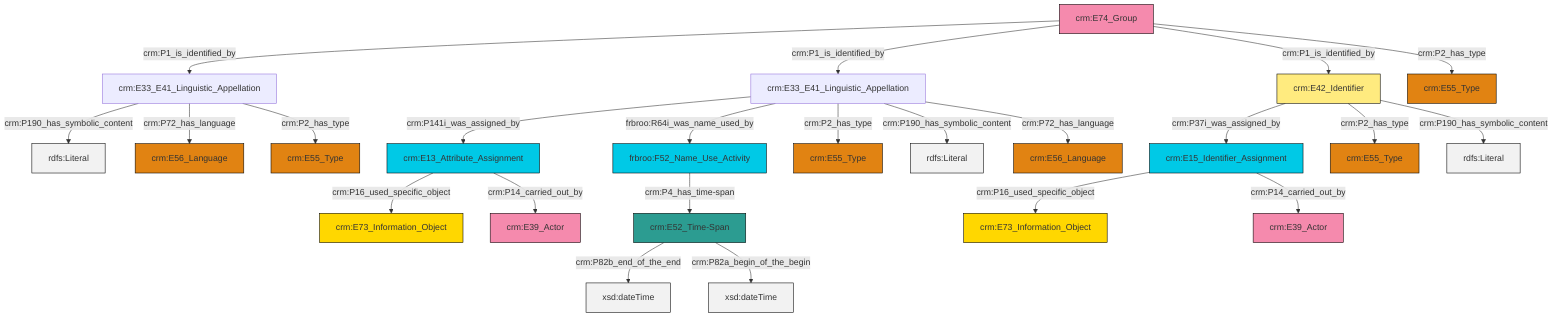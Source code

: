 graph TD
classDef Literal fill:#f2f2f2,stroke:#000000;
classDef CRM_Entity fill:#FFFFFF,stroke:#000000;
classDef Temporal_Entity fill:#00C9E6, stroke:#000000;
classDef Type fill:#E18312, stroke:#000000;
classDef Time-Span fill:#2C9C91, stroke:#000000;
classDef Appellation fill:#FFEB7F, stroke:#000000;
classDef Place fill:#008836, stroke:#000000;
classDef Persistent_Item fill:#B266B2, stroke:#000000;
classDef Conceptual_Object fill:#FFD700, stroke:#000000;
classDef Physical_Thing fill:#D2B48C, stroke:#000000;
classDef Actor fill:#f58aad, stroke:#000000;
classDef PC_Classes fill:#4ce600, stroke:#000000;
classDef Multi fill:#cccccc,stroke:#000000;

0["crm:E52_Time-Span"]:::Time-Span -->|crm:P82b_end_of_the_end| 1[xsd:dateTime]:::Literal
4["crm:E13_Attribute_Assignment"]:::Temporal_Entity -->|crm:P16_used_specific_object| 5["crm:E73_Information_Object"]:::Conceptual_Object
6["crm:E33_E41_Linguistic_Appellation"]:::Default -->|crm:P190_has_symbolic_content| 7[rdfs:Literal]:::Literal
10["frbroo:F52_Name_Use_Activity"]:::Temporal_Entity -->|crm:P4_has_time-span| 0["crm:E52_Time-Span"]:::Time-Span
12["crm:E42_Identifier"]:::Appellation -->|crm:P37i_was_assigned_by| 13["crm:E15_Identifier_Assignment"]:::Temporal_Entity
6["crm:E33_E41_Linguistic_Appellation"]:::Default -->|crm:P72_has_language| 8["crm:E56_Language"]:::Type
14["crm:E74_Group"]:::Actor -->|crm:P1_is_identified_by| 6["crm:E33_E41_Linguistic_Appellation"]:::Default
6["crm:E33_E41_Linguistic_Appellation"]:::Default -->|crm:P2_has_type| 15["crm:E55_Type"]:::Type
14["crm:E74_Group"]:::Actor -->|crm:P1_is_identified_by| 19["crm:E33_E41_Linguistic_Appellation"]:::Default
19["crm:E33_E41_Linguistic_Appellation"]:::Default -->|crm:P141i_was_assigned_by| 4["crm:E13_Attribute_Assignment"]:::Temporal_Entity
4["crm:E13_Attribute_Assignment"]:::Temporal_Entity -->|crm:P14_carried_out_by| 20["crm:E39_Actor"]:::Actor
12["crm:E42_Identifier"]:::Appellation -->|crm:P2_has_type| 22["crm:E55_Type"]:::Type
14["crm:E74_Group"]:::Actor -->|crm:P1_is_identified_by| 12["crm:E42_Identifier"]:::Appellation
0["crm:E52_Time-Span"]:::Time-Span -->|crm:P82a_begin_of_the_begin| 28[xsd:dateTime]:::Literal
19["crm:E33_E41_Linguistic_Appellation"]:::Default -->|frbroo:R64i_was_name_used_by| 10["frbroo:F52_Name_Use_Activity"]:::Temporal_Entity
19["crm:E33_E41_Linguistic_Appellation"]:::Default -->|crm:P2_has_type| 2["crm:E55_Type"]:::Type
19["crm:E33_E41_Linguistic_Appellation"]:::Default -->|crm:P190_has_symbolic_content| 33[rdfs:Literal]:::Literal
19["crm:E33_E41_Linguistic_Appellation"]:::Default -->|crm:P72_has_language| 26["crm:E56_Language"]:::Type
14["crm:E74_Group"]:::Actor -->|crm:P2_has_type| 35["crm:E55_Type"]:::Type
12["crm:E42_Identifier"]:::Appellation -->|crm:P190_has_symbolic_content| 36[rdfs:Literal]:::Literal
13["crm:E15_Identifier_Assignment"]:::Temporal_Entity -->|crm:P16_used_specific_object| 31["crm:E73_Information_Object"]:::Conceptual_Object
13["crm:E15_Identifier_Assignment"]:::Temporal_Entity -->|crm:P14_carried_out_by| 39["crm:E39_Actor"]:::Actor